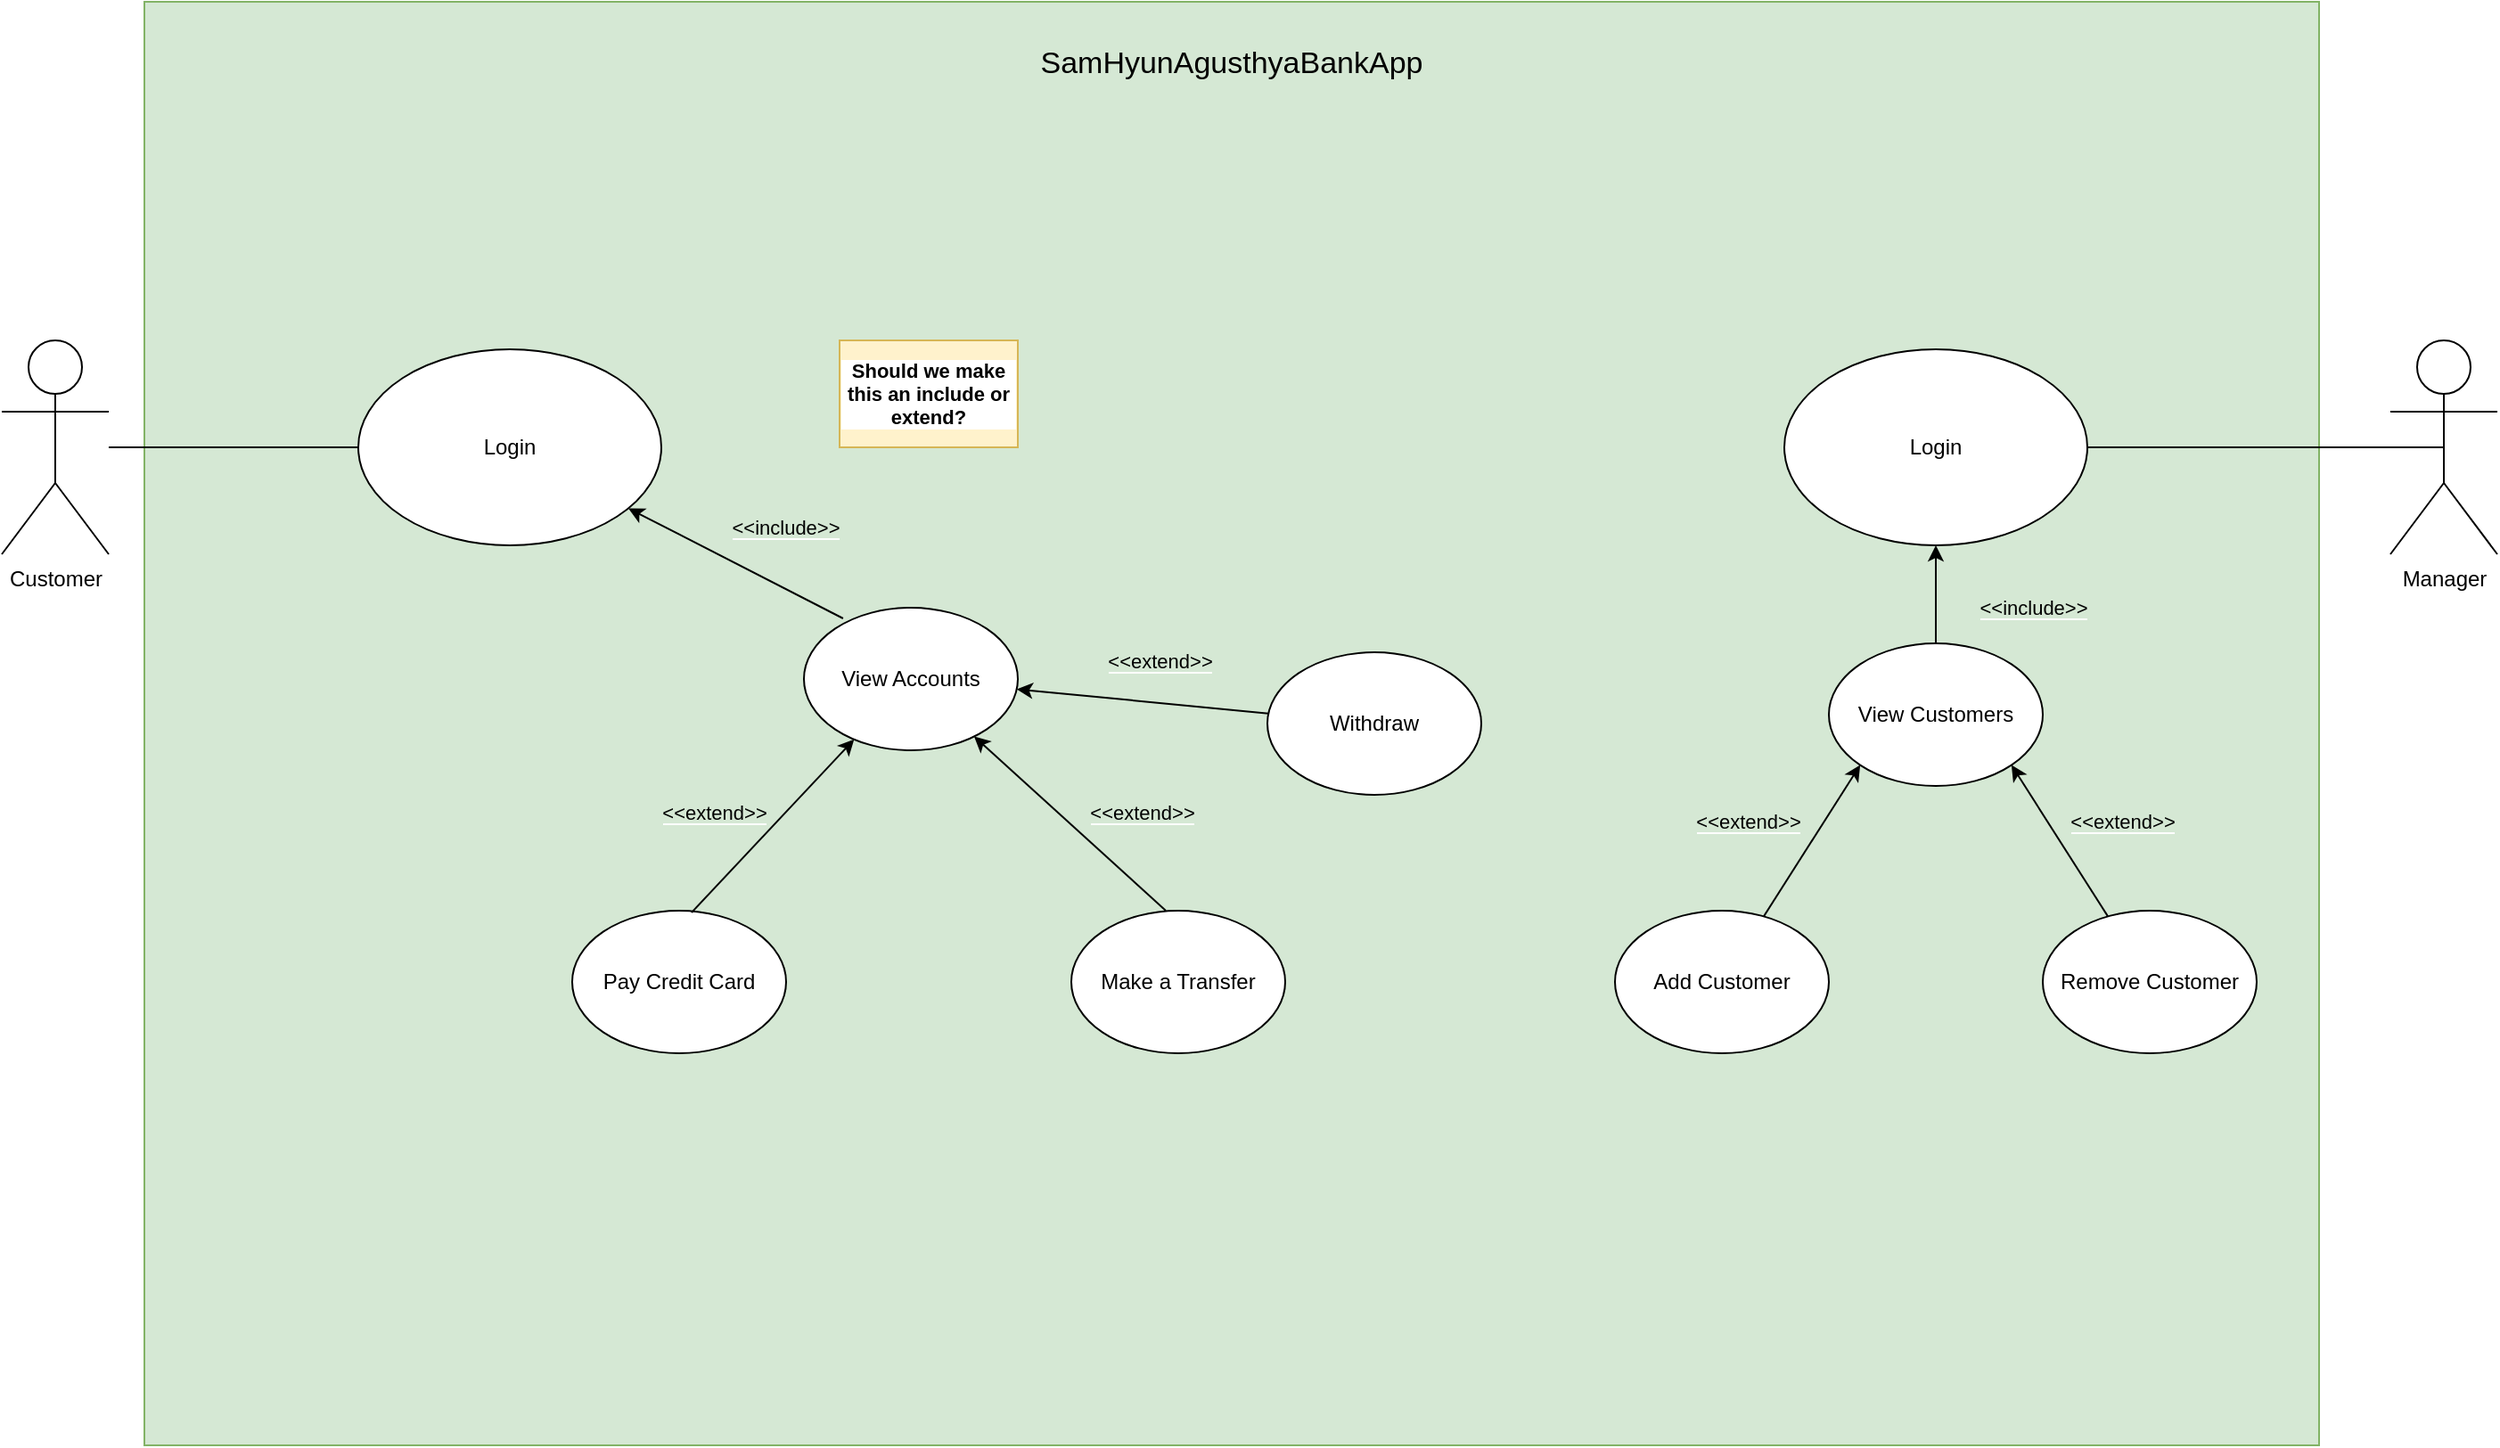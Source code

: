<mxfile version="26.0.16">
  <diagram name="Page-1" id="GbPF9AowB2mmLe0sO7qe">
    <mxGraphModel dx="2388" dy="2466" grid="1" gridSize="10" guides="1" tooltips="1" connect="1" arrows="1" fold="1" page="1" pageScale="1" pageWidth="850" pageHeight="1100" math="0" shadow="0">
      <root>
        <mxCell id="0" />
        <mxCell id="1" parent="0" />
        <mxCell id="0cGCouSPnb9GMBSiqxRV-1" value="" style="rounded=0;whiteSpace=wrap;html=1;fillColor=#d5e8d4;strokeColor=#82b366;movable=1;resizable=1;rotatable=1;deletable=1;editable=1;locked=0;connectable=1;" parent="1" vertex="1">
          <mxGeometry x="170" y="-1090" width="1220" height="810" as="geometry" />
        </mxCell>
        <mxCell id="rDPR5G9_yYafsrfjycnM-2" value="&lt;font style=&quot;font-size: 17px;&quot;&gt;SamHyunAgusthyaBankApp&lt;/font&gt;" style="text;html=1;align=center;verticalAlign=middle;whiteSpace=wrap;rounded=0;movable=1;resizable=1;rotatable=1;deletable=1;editable=1;locked=0;connectable=1;" vertex="1" parent="1">
          <mxGeometry x="750" y="-1070" width="60" height="30" as="geometry" />
        </mxCell>
        <mxCell id="rDPR5G9_yYafsrfjycnM-16" style="rounded=0;orthogonalLoop=1;jettySize=auto;html=1;entryX=0;entryY=0.5;entryDx=0;entryDy=0;endArrow=none;startFill=0;jumpSize=6;movable=1;resizable=1;rotatable=1;deletable=1;editable=1;locked=0;connectable=1;" edge="1" parent="1" source="rDPR5G9_yYafsrfjycnM-3" target="rDPR5G9_yYafsrfjycnM-6">
          <mxGeometry relative="1" as="geometry" />
        </mxCell>
        <mxCell id="rDPR5G9_yYafsrfjycnM-3" value="Customer" style="shape=umlActor;verticalLabelPosition=bottom;verticalAlign=top;html=1;outlineConnect=0;strokeColor=default;align=center;fontFamily=Helvetica;fontSize=12;fontColor=default;fillColor=default;movable=1;resizable=1;rotatable=1;deletable=1;editable=1;locked=0;connectable=1;" vertex="1" parent="1">
          <mxGeometry x="90" y="-900" width="60" height="120" as="geometry" />
        </mxCell>
        <mxCell id="rDPR5G9_yYafsrfjycnM-33" style="edgeStyle=none;shape=connector;rounded=0;jumpSize=6;orthogonalLoop=1;jettySize=auto;html=1;exitX=0.5;exitY=0.5;exitDx=0;exitDy=0;exitPerimeter=0;entryX=1;entryY=0.5;entryDx=0;entryDy=0;strokeColor=default;align=center;verticalAlign=middle;fontFamily=Helvetica;fontSize=11;fontColor=default;labelBackgroundColor=default;startFill=0;endArrow=none;movable=1;resizable=1;rotatable=1;deletable=1;editable=1;locked=0;connectable=1;" edge="1" parent="1" source="rDPR5G9_yYafsrfjycnM-5" target="rDPR5G9_yYafsrfjycnM-32">
          <mxGeometry relative="1" as="geometry" />
        </mxCell>
        <mxCell id="rDPR5G9_yYafsrfjycnM-5" value="Manager" style="shape=umlActor;verticalLabelPosition=bottom;verticalAlign=top;html=1;outlineConnect=0;strokeColor=default;align=center;fontFamily=Helvetica;fontSize=12;fontColor=default;fillColor=default;movable=1;resizable=1;rotatable=1;deletable=1;editable=1;locked=0;connectable=1;" vertex="1" parent="1">
          <mxGeometry x="1430" y="-900" width="60" height="120" as="geometry" />
        </mxCell>
        <mxCell id="rDPR5G9_yYafsrfjycnM-6" value="Login" style="ellipse;whiteSpace=wrap;html=1;movable=1;resizable=1;rotatable=1;deletable=1;editable=1;locked=0;connectable=1;" vertex="1" parent="1">
          <mxGeometry x="290" y="-895" width="170" height="110" as="geometry" />
        </mxCell>
        <mxCell id="rDPR5G9_yYafsrfjycnM-30" style="edgeStyle=none;shape=connector;rounded=0;jumpSize=6;orthogonalLoop=1;jettySize=auto;html=1;strokeColor=default;align=center;verticalAlign=middle;fontFamily=Helvetica;fontSize=11;fontColor=default;labelBackgroundColor=default;startFill=0;endArrow=classic;endFill=1;movable=1;resizable=1;rotatable=1;deletable=1;editable=1;locked=0;connectable=1;" edge="1" parent="1" source="rDPR5G9_yYafsrfjycnM-10" target="rDPR5G9_yYafsrfjycnM-7">
          <mxGeometry relative="1" as="geometry" />
        </mxCell>
        <mxCell id="rDPR5G9_yYafsrfjycnM-7" value="View Accounts" style="ellipse;whiteSpace=wrap;html=1;movable=1;resizable=1;rotatable=1;deletable=1;editable=1;locked=0;connectable=1;" vertex="1" parent="1">
          <mxGeometry x="540" y="-750" width="120" height="80" as="geometry" />
        </mxCell>
        <mxCell id="rDPR5G9_yYafsrfjycnM-8" value="Make a Transfer" style="ellipse;whiteSpace=wrap;html=1;movable=1;resizable=1;rotatable=1;deletable=1;editable=1;locked=0;connectable=1;" vertex="1" parent="1">
          <mxGeometry x="690" y="-580" width="120" height="80" as="geometry" />
        </mxCell>
        <mxCell id="rDPR5G9_yYafsrfjycnM-9" value="Pay Credit Card" style="ellipse;whiteSpace=wrap;html=1;movable=1;resizable=1;rotatable=1;deletable=1;editable=1;locked=0;connectable=1;" vertex="1" parent="1">
          <mxGeometry x="410" y="-580" width="120" height="80" as="geometry" />
        </mxCell>
        <mxCell id="rDPR5G9_yYafsrfjycnM-10" value="Withdraw" style="ellipse;whiteSpace=wrap;html=1;movable=1;resizable=1;rotatable=1;deletable=1;editable=1;locked=0;connectable=1;" vertex="1" parent="1">
          <mxGeometry x="800" y="-725" width="120" height="80" as="geometry" />
        </mxCell>
        <mxCell id="rDPR5G9_yYafsrfjycnM-12" value="View Customers" style="ellipse;whiteSpace=wrap;html=1;movable=1;resizable=1;rotatable=1;deletable=1;editable=1;locked=0;connectable=1;" vertex="1" parent="1">
          <mxGeometry x="1115" y="-730" width="120" height="80" as="geometry" />
        </mxCell>
        <mxCell id="rDPR5G9_yYafsrfjycnM-35" style="edgeStyle=none;shape=connector;rounded=0;jumpSize=6;orthogonalLoop=1;jettySize=auto;html=1;entryX=0;entryY=1;entryDx=0;entryDy=0;strokeColor=default;align=center;verticalAlign=middle;fontFamily=Helvetica;fontSize=11;fontColor=default;labelBackgroundColor=default;startFill=0;endArrow=classic;endFill=1;movable=1;resizable=1;rotatable=1;deletable=1;editable=1;locked=0;connectable=1;" edge="1" parent="1" source="rDPR5G9_yYafsrfjycnM-13" target="rDPR5G9_yYafsrfjycnM-12">
          <mxGeometry relative="1" as="geometry" />
        </mxCell>
        <mxCell id="rDPR5G9_yYafsrfjycnM-13" value="Add Customer" style="ellipse;whiteSpace=wrap;html=1;movable=1;resizable=1;rotatable=1;deletable=1;editable=1;locked=0;connectable=1;" vertex="1" parent="1">
          <mxGeometry x="995" y="-580" width="120" height="80" as="geometry" />
        </mxCell>
        <mxCell id="rDPR5G9_yYafsrfjycnM-36" style="edgeStyle=none;shape=connector;rounded=0;jumpSize=6;orthogonalLoop=1;jettySize=auto;html=1;entryX=1;entryY=1;entryDx=0;entryDy=0;strokeColor=default;align=center;verticalAlign=middle;fontFamily=Helvetica;fontSize=11;fontColor=default;labelBackgroundColor=default;startFill=0;endArrow=classic;endFill=1;movable=1;resizable=1;rotatable=1;deletable=1;editable=1;locked=0;connectable=1;" edge="1" parent="1" source="rDPR5G9_yYafsrfjycnM-14" target="rDPR5G9_yYafsrfjycnM-12">
          <mxGeometry relative="1" as="geometry" />
        </mxCell>
        <mxCell id="rDPR5G9_yYafsrfjycnM-14" value="Remove Customer" style="ellipse;whiteSpace=wrap;html=1;movable=1;resizable=1;rotatable=1;deletable=1;editable=1;locked=0;connectable=1;" vertex="1" parent="1">
          <mxGeometry x="1235" y="-580" width="120" height="80" as="geometry" />
        </mxCell>
        <mxCell id="rDPR5G9_yYafsrfjycnM-21" style="edgeStyle=none;shape=connector;rounded=0;jumpSize=6;orthogonalLoop=1;jettySize=auto;html=1;strokeColor=default;align=center;verticalAlign=middle;fontFamily=Helvetica;fontSize=11;fontColor=default;labelBackgroundColor=default;startFill=0;endArrow=classic;endFill=1;exitX=0.183;exitY=0.075;exitDx=0;exitDy=0;exitPerimeter=0;movable=1;resizable=1;rotatable=1;deletable=1;editable=1;locked=0;connectable=1;" edge="1" parent="1" source="rDPR5G9_yYafsrfjycnM-7" target="rDPR5G9_yYafsrfjycnM-6">
          <mxGeometry relative="1" as="geometry" />
        </mxCell>
        <mxCell id="rDPR5G9_yYafsrfjycnM-22" value="&lt;b&gt;Should we make this an include or extend?&lt;/b&gt;" style="text;html=1;align=center;verticalAlign=middle;whiteSpace=wrap;rounded=0;fontFamily=Helvetica;fontSize=11;labelBackgroundColor=default;fillColor=#fff2cc;strokeColor=#d6b656;movable=1;resizable=1;rotatable=1;deletable=1;editable=1;locked=0;connectable=1;" vertex="1" parent="1">
          <mxGeometry x="560" y="-900" width="100" height="60" as="geometry" />
        </mxCell>
        <mxCell id="rDPR5G9_yYafsrfjycnM-23" style="edgeStyle=none;shape=connector;rounded=0;jumpSize=6;orthogonalLoop=1;jettySize=auto;html=1;strokeColor=default;align=center;verticalAlign=middle;fontFamily=Helvetica;fontSize=11;fontColor=default;labelBackgroundColor=default;startFill=0;endArrow=classic;endFill=1;exitX=0.558;exitY=0.013;exitDx=0;exitDy=0;exitPerimeter=0;movable=1;resizable=1;rotatable=1;deletable=1;editable=1;locked=0;connectable=1;" edge="1" parent="1" source="rDPR5G9_yYafsrfjycnM-9" target="rDPR5G9_yYafsrfjycnM-7">
          <mxGeometry relative="1" as="geometry" />
        </mxCell>
        <mxCell id="rDPR5G9_yYafsrfjycnM-24" style="edgeStyle=none;shape=connector;rounded=0;jumpSize=6;orthogonalLoop=1;jettySize=auto;html=1;strokeColor=default;align=center;verticalAlign=middle;fontFamily=Helvetica;fontSize=11;fontColor=default;labelBackgroundColor=default;startFill=0;endArrow=classic;endFill=1;exitX=0.442;exitY=0;exitDx=0;exitDy=0;exitPerimeter=0;movable=1;resizable=1;rotatable=1;deletable=1;editable=1;locked=0;connectable=1;" edge="1" parent="1" source="rDPR5G9_yYafsrfjycnM-8" target="rDPR5G9_yYafsrfjycnM-7">
          <mxGeometry relative="1" as="geometry" />
        </mxCell>
        <mxCell id="rDPR5G9_yYafsrfjycnM-28" value="&lt;span style=&quot;background-color: light-dark(rgb(213, 232, 212), rgb(237, 237, 237));&quot;&gt;&amp;lt;&amp;lt;extend&amp;gt;&amp;gt;&lt;/span&gt;" style="text;html=1;align=center;verticalAlign=middle;whiteSpace=wrap;rounded=0;fontFamily=Helvetica;fontSize=11;fontColor=default;labelBackgroundColor=default;movable=1;resizable=1;rotatable=1;deletable=1;editable=1;locked=0;connectable=1;" vertex="1" parent="1">
          <mxGeometry x="700" y="-650" width="60" height="30" as="geometry" />
        </mxCell>
        <mxCell id="rDPR5G9_yYafsrfjycnM-29" value="&lt;span style=&quot;background-color: light-dark(rgb(213, 232, 212), rgb(237, 237, 237));&quot;&gt;&amp;lt;&amp;lt;extend&amp;gt;&amp;gt;&lt;/span&gt;" style="text;html=1;align=center;verticalAlign=middle;whiteSpace=wrap;rounded=0;fontFamily=Helvetica;fontSize=11;fontColor=default;labelBackgroundColor=default;movable=1;resizable=1;rotatable=1;deletable=1;editable=1;locked=0;connectable=1;" vertex="1" parent="1">
          <mxGeometry x="460" y="-650" width="60" height="30" as="geometry" />
        </mxCell>
        <mxCell id="rDPR5G9_yYafsrfjycnM-31" value="&lt;span style=&quot;background-color: light-dark(rgb(213, 232, 212), rgb(237, 237, 237));&quot;&gt;&amp;lt;&amp;lt;extend&amp;gt;&amp;gt;&lt;/span&gt;" style="text;html=1;align=center;verticalAlign=middle;whiteSpace=wrap;rounded=0;fontFamily=Helvetica;fontSize=11;fontColor=default;labelBackgroundColor=default;movable=1;resizable=1;rotatable=1;deletable=1;editable=1;locked=0;connectable=1;" vertex="1" parent="1">
          <mxGeometry x="710" y="-735" width="60" height="30" as="geometry" />
        </mxCell>
        <mxCell id="rDPR5G9_yYafsrfjycnM-34" style="edgeStyle=none;shape=connector;rounded=0;jumpSize=6;orthogonalLoop=1;jettySize=auto;html=1;strokeColor=default;align=center;verticalAlign=middle;fontFamily=Helvetica;fontSize=11;fontColor=default;labelBackgroundColor=default;startFill=0;endArrow=classic;endFill=1;exitX=0.5;exitY=0;exitDx=0;exitDy=0;movable=1;resizable=1;rotatable=1;deletable=1;editable=1;locked=0;connectable=1;" edge="1" parent="1" source="rDPR5G9_yYafsrfjycnM-12" target="rDPR5G9_yYafsrfjycnM-32">
          <mxGeometry relative="1" as="geometry" />
        </mxCell>
        <mxCell id="rDPR5G9_yYafsrfjycnM-32" value="Login" style="ellipse;whiteSpace=wrap;html=1;movable=1;resizable=1;rotatable=1;deletable=1;editable=1;locked=0;connectable=1;" vertex="1" parent="1">
          <mxGeometry x="1090" y="-895" width="170" height="110" as="geometry" />
        </mxCell>
        <mxCell id="rDPR5G9_yYafsrfjycnM-37" value="&lt;span style=&quot;background-color: light-dark(rgb(213, 232, 212), rgb(237, 237, 237));&quot;&gt;&amp;lt;&amp;lt;include&amp;gt;&amp;gt;&lt;/span&gt;" style="text;html=1;align=center;verticalAlign=middle;whiteSpace=wrap;rounded=0;fontFamily=Helvetica;fontSize=11;fontColor=default;labelBackgroundColor=default;movable=1;resizable=1;rotatable=1;deletable=1;editable=1;locked=0;connectable=1;" vertex="1" parent="1">
          <mxGeometry x="1200" y="-765" width="60" height="30" as="geometry" />
        </mxCell>
        <mxCell id="rDPR5G9_yYafsrfjycnM-38" value="&lt;span style=&quot;background-color: light-dark(rgb(213, 232, 212), rgb(237, 237, 237));&quot;&gt;&amp;lt;&amp;lt;extend&amp;gt;&amp;gt;&lt;/span&gt;" style="text;html=1;align=center;verticalAlign=middle;whiteSpace=wrap;rounded=0;fontFamily=Helvetica;fontSize=11;fontColor=default;labelBackgroundColor=default;movable=1;resizable=1;rotatable=1;deletable=1;editable=1;locked=0;connectable=1;" vertex="1" parent="1">
          <mxGeometry x="1040" y="-645" width="60" height="30" as="geometry" />
        </mxCell>
        <mxCell id="rDPR5G9_yYafsrfjycnM-39" value="&lt;span style=&quot;background-color: light-dark(rgb(213, 232, 212), rgb(237, 237, 237));&quot;&gt;&amp;lt;&amp;lt;extend&amp;gt;&amp;gt;&lt;/span&gt;" style="text;html=1;align=center;verticalAlign=middle;whiteSpace=wrap;rounded=0;fontFamily=Helvetica;fontSize=11;fontColor=default;labelBackgroundColor=default;movable=1;resizable=1;rotatable=1;deletable=1;editable=1;locked=0;connectable=1;" vertex="1" parent="1">
          <mxGeometry x="1250" y="-645" width="60" height="30" as="geometry" />
        </mxCell>
        <mxCell id="rDPR5G9_yYafsrfjycnM-40" value="&lt;span style=&quot;background-color: light-dark(rgb(213, 232, 212), rgb(237, 237, 237));&quot;&gt;&amp;lt;&amp;lt;include&amp;gt;&amp;gt;&lt;/span&gt;" style="text;html=1;align=center;verticalAlign=middle;whiteSpace=wrap;rounded=0;fontFamily=Helvetica;fontSize=11;fontColor=default;labelBackgroundColor=default;movable=1;resizable=1;rotatable=1;deletable=1;editable=1;locked=0;connectable=1;" vertex="1" parent="1">
          <mxGeometry x="500" y="-810" width="60" height="30" as="geometry" />
        </mxCell>
      </root>
    </mxGraphModel>
  </diagram>
</mxfile>
